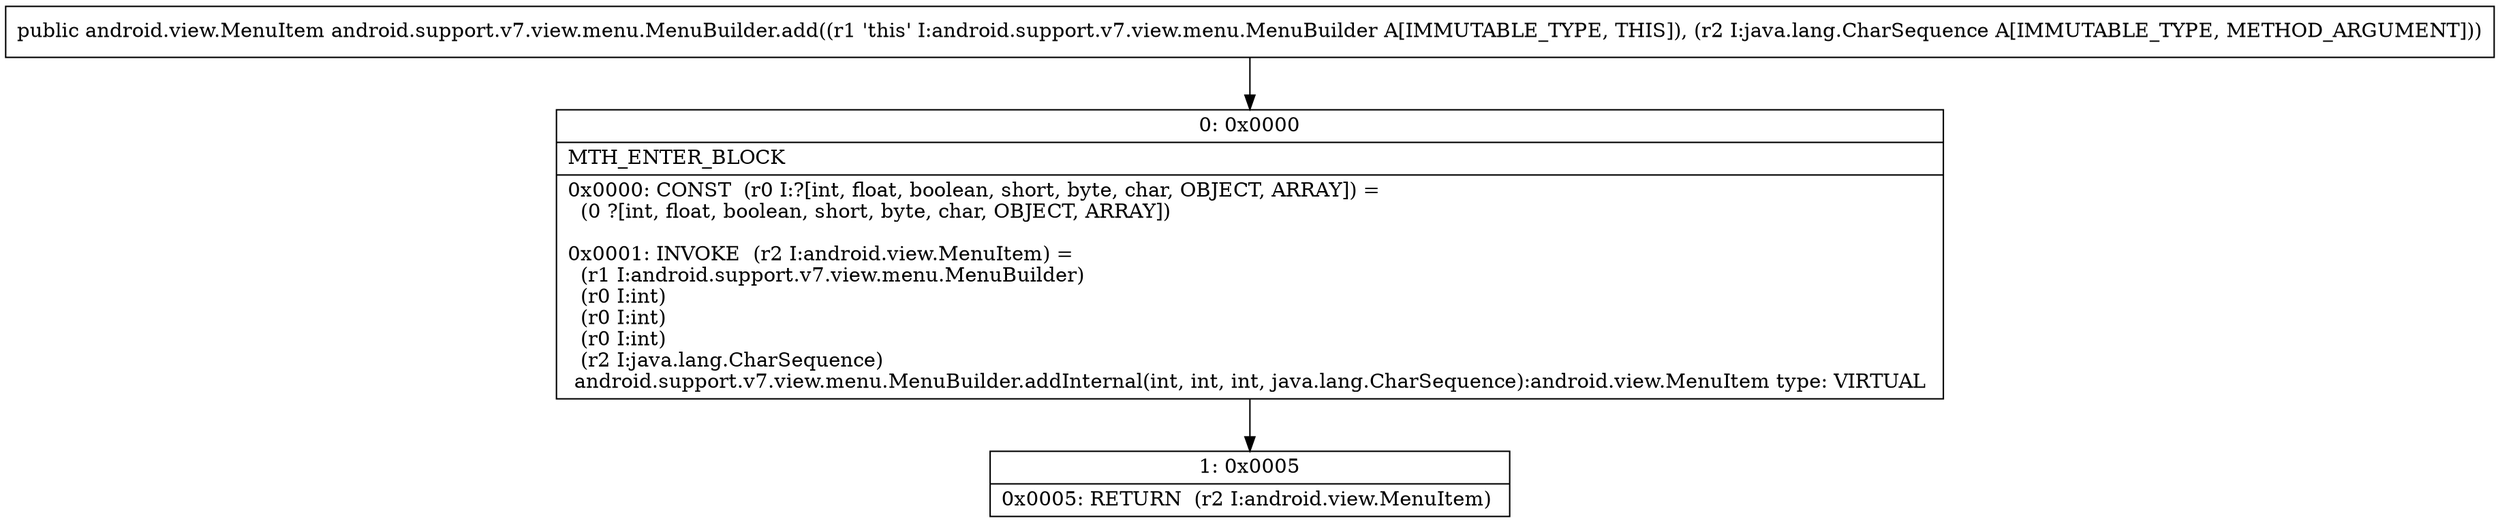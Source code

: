 digraph "CFG forandroid.support.v7.view.menu.MenuBuilder.add(Ljava\/lang\/CharSequence;)Landroid\/view\/MenuItem;" {
Node_0 [shape=record,label="{0\:\ 0x0000|MTH_ENTER_BLOCK\l|0x0000: CONST  (r0 I:?[int, float, boolean, short, byte, char, OBJECT, ARRAY]) = \l  (0 ?[int, float, boolean, short, byte, char, OBJECT, ARRAY])\l \l0x0001: INVOKE  (r2 I:android.view.MenuItem) = \l  (r1 I:android.support.v7.view.menu.MenuBuilder)\l  (r0 I:int)\l  (r0 I:int)\l  (r0 I:int)\l  (r2 I:java.lang.CharSequence)\l android.support.v7.view.menu.MenuBuilder.addInternal(int, int, int, java.lang.CharSequence):android.view.MenuItem type: VIRTUAL \l}"];
Node_1 [shape=record,label="{1\:\ 0x0005|0x0005: RETURN  (r2 I:android.view.MenuItem) \l}"];
MethodNode[shape=record,label="{public android.view.MenuItem android.support.v7.view.menu.MenuBuilder.add((r1 'this' I:android.support.v7.view.menu.MenuBuilder A[IMMUTABLE_TYPE, THIS]), (r2 I:java.lang.CharSequence A[IMMUTABLE_TYPE, METHOD_ARGUMENT])) }"];
MethodNode -> Node_0;
Node_0 -> Node_1;
}


